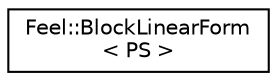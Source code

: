 digraph "Graphical Class Hierarchy"
{
 // LATEX_PDF_SIZE
  edge [fontname="Helvetica",fontsize="10",labelfontname="Helvetica",labelfontsize="10"];
  node [fontname="Helvetica",fontsize="10",shape=record];
  rankdir="LR";
  Node0 [label="Feel::BlockLinearForm\l\< PS \>",height=0.2,width=0.4,color="black", fillcolor="white", style="filled",URL="$classFeel_1_1BlockLinearForm.html",tooltip="forward declarations of BlockLinearForm and blockform1()"];
}
